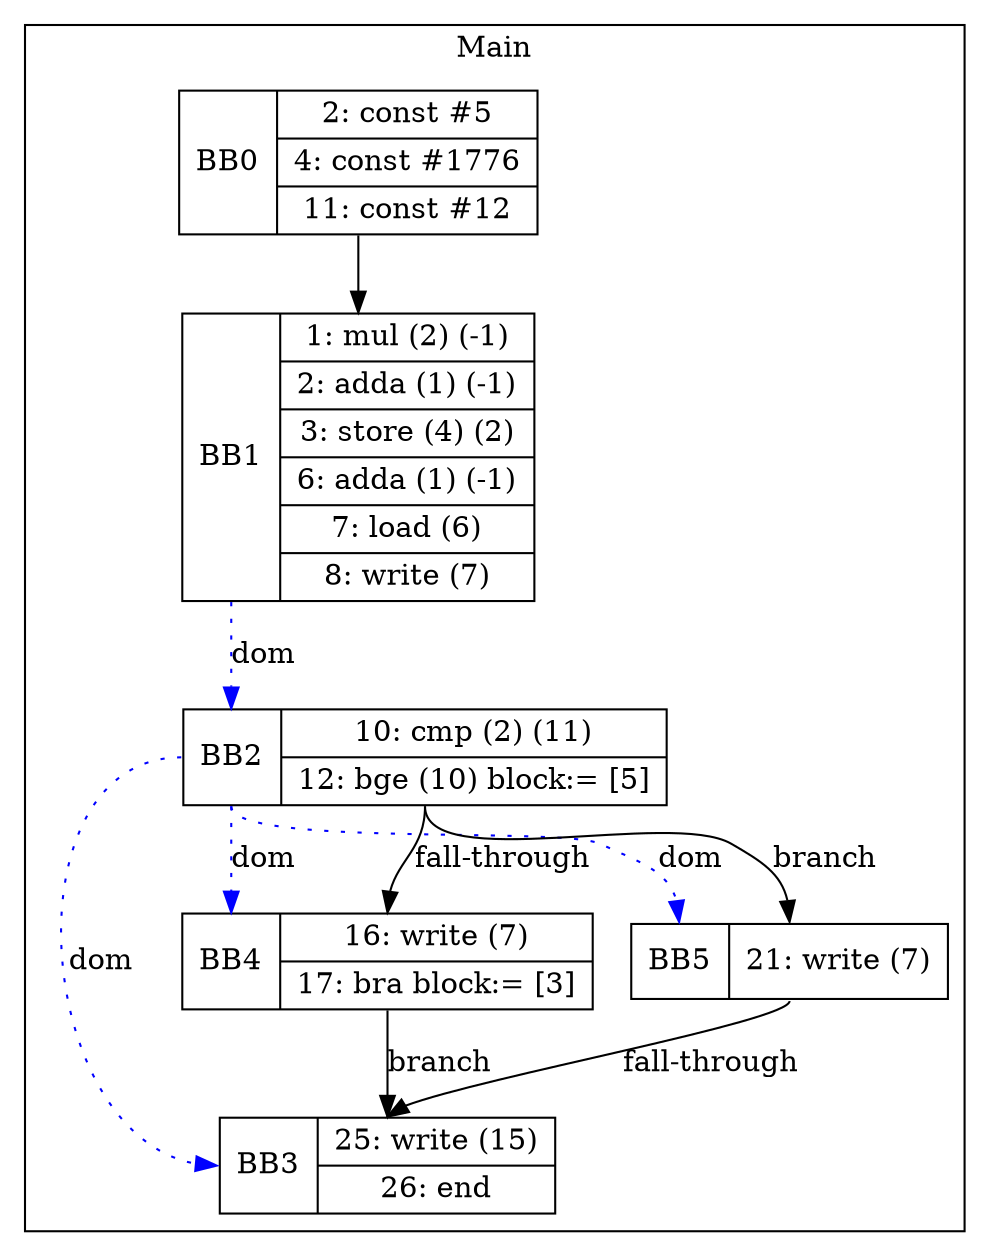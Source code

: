 digraph G {
node [shape=record];
subgraph cluster_main{
label = "Main";
BB0 [shape=record, label="<b>BB0|{2: const #5|4: const #1776|11: const #12}"];
BB1 [shape=record, label="<b>BB1|{1: mul (2) (-1)|2: adda (1) (-1)|3: store (4) (2)|6: adda (1) (-1)|7: load (6)|8: write (7)}"];
BB2 [shape=record, label="<b>BB2|{10: cmp (2) (11)|12: bge (10) block:= [5]}"];
BB3 [shape=record, label="<b>BB3|{25: write (15)|26: end}"];
BB4 [shape=record, label="<b>BB4|{16: write (7)|17: bra block:= [3]}"];
BB5 [shape=record, label="<b>BB5|{21: write (7)}"];
}
BB0:s -> BB1:n ;
BB2:b -> BB3:b [color=blue, style=dotted, label="dom"];
BB2:b -> BB4:b [color=blue, style=dotted, label="dom"];
BB1:b -> BB2:b [color=blue, style=dotted, label="dom"];
BB2:b -> BB5:b [color=blue, style=dotted, label="dom"];
BB2:s -> BB5:n [label="branch"];
BB4:s -> BB3:n [label="branch"];
BB5:s -> BB3:n [label="fall-through"];
BB2:s -> BB4:n [label="fall-through"];
}
